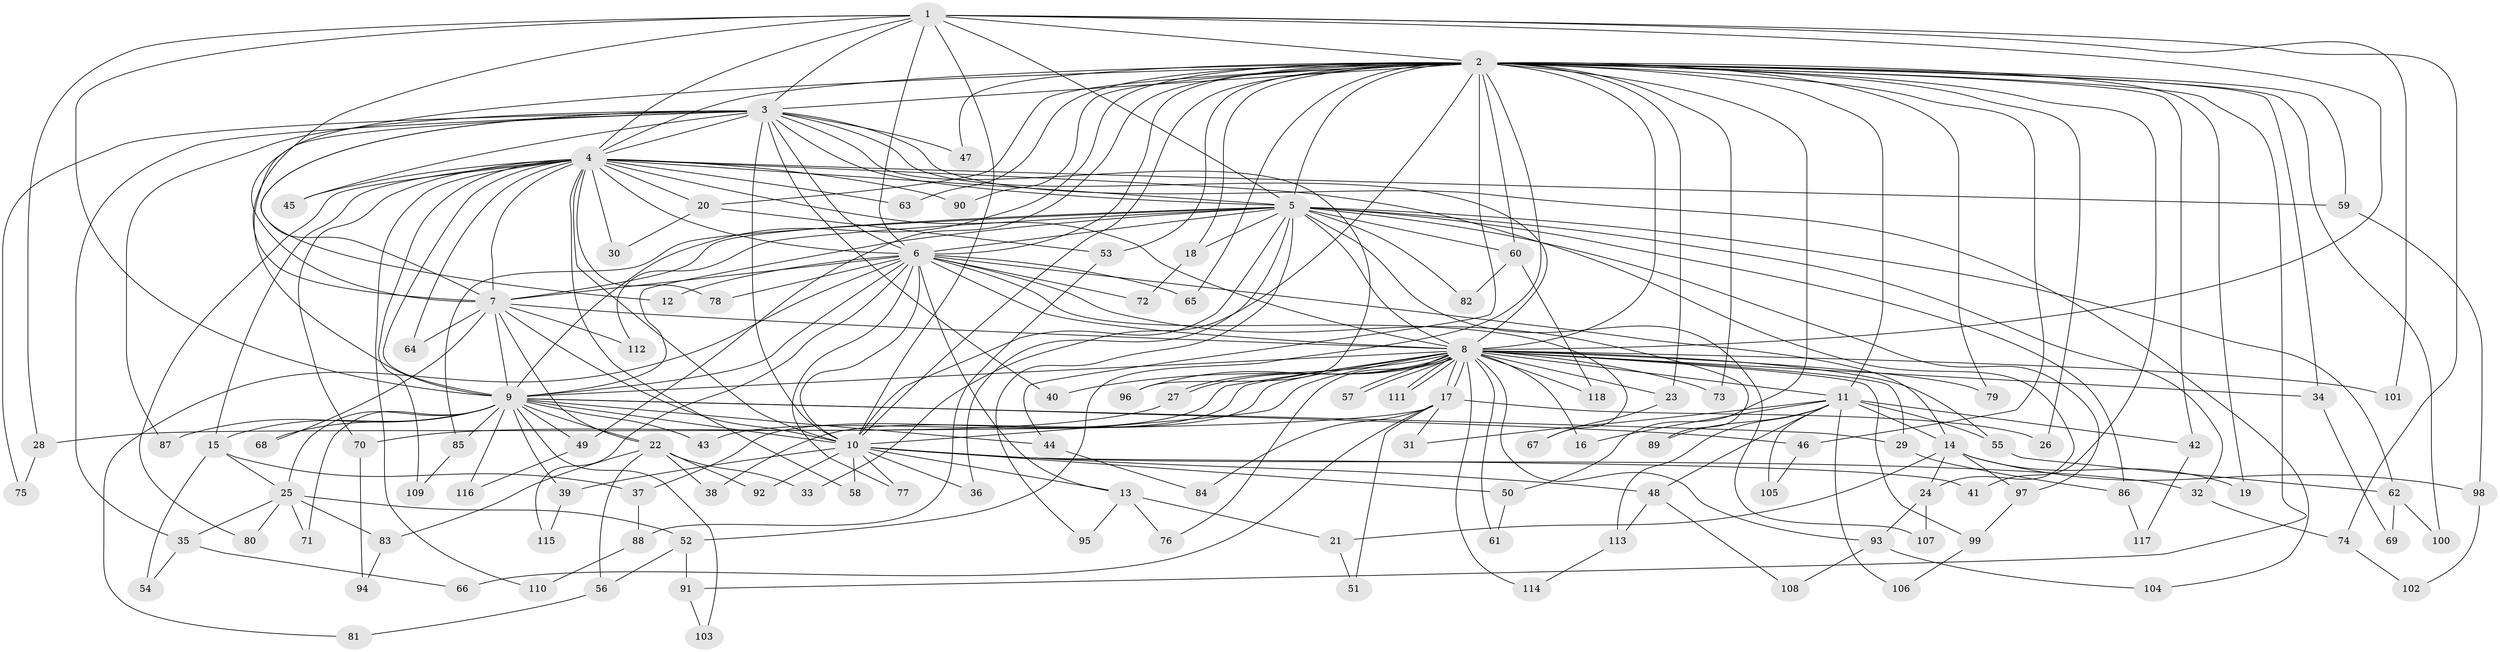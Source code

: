 // coarse degree distribution, {20: 0.021739130434782608, 33: 0.010869565217391304, 15: 0.010869565217391304, 19: 0.021739130434782608, 10: 0.010869565217391304, 42: 0.010869565217391304, 16: 0.010869565217391304, 2: 0.532608695652174, 5: 0.021739130434782608, 8: 0.010869565217391304, 3: 0.21739130434782608, 7: 0.021739130434782608, 4: 0.09782608695652174}
// Generated by graph-tools (version 1.1) at 2025/51/02/27/25 19:51:41]
// undirected, 118 vertices, 261 edges
graph export_dot {
graph [start="1"]
  node [color=gray90,style=filled];
  1;
  2;
  3;
  4;
  5;
  6;
  7;
  8;
  9;
  10;
  11;
  12;
  13;
  14;
  15;
  16;
  17;
  18;
  19;
  20;
  21;
  22;
  23;
  24;
  25;
  26;
  27;
  28;
  29;
  30;
  31;
  32;
  33;
  34;
  35;
  36;
  37;
  38;
  39;
  40;
  41;
  42;
  43;
  44;
  45;
  46;
  47;
  48;
  49;
  50;
  51;
  52;
  53;
  54;
  55;
  56;
  57;
  58;
  59;
  60;
  61;
  62;
  63;
  64;
  65;
  66;
  67;
  68;
  69;
  70;
  71;
  72;
  73;
  74;
  75;
  76;
  77;
  78;
  79;
  80;
  81;
  82;
  83;
  84;
  85;
  86;
  87;
  88;
  89;
  90;
  91;
  92;
  93;
  94;
  95;
  96;
  97;
  98;
  99;
  100;
  101;
  102;
  103;
  104;
  105;
  106;
  107;
  108;
  109;
  110;
  111;
  112;
  113;
  114;
  115;
  116;
  117;
  118;
  1 -- 2;
  1 -- 3;
  1 -- 4;
  1 -- 5;
  1 -- 6;
  1 -- 7;
  1 -- 8;
  1 -- 9;
  1 -- 10;
  1 -- 28;
  1 -- 74;
  1 -- 101;
  2 -- 3;
  2 -- 4;
  2 -- 5;
  2 -- 6;
  2 -- 7;
  2 -- 8;
  2 -- 9;
  2 -- 10;
  2 -- 11;
  2 -- 18;
  2 -- 19;
  2 -- 20;
  2 -- 23;
  2 -- 26;
  2 -- 33;
  2 -- 34;
  2 -- 41;
  2 -- 42;
  2 -- 44;
  2 -- 46;
  2 -- 47;
  2 -- 49;
  2 -- 50;
  2 -- 52;
  2 -- 53;
  2 -- 59;
  2 -- 60;
  2 -- 63;
  2 -- 65;
  2 -- 73;
  2 -- 79;
  2 -- 90;
  2 -- 91;
  2 -- 100;
  3 -- 4;
  3 -- 5;
  3 -- 6;
  3 -- 7;
  3 -- 8;
  3 -- 9;
  3 -- 10;
  3 -- 12;
  3 -- 35;
  3 -- 40;
  3 -- 45;
  3 -- 47;
  3 -- 75;
  3 -- 87;
  3 -- 96;
  3 -- 104;
  4 -- 5;
  4 -- 6;
  4 -- 7;
  4 -- 8;
  4 -- 9;
  4 -- 10;
  4 -- 15;
  4 -- 20;
  4 -- 24;
  4 -- 30;
  4 -- 45;
  4 -- 58;
  4 -- 59;
  4 -- 63;
  4 -- 64;
  4 -- 70;
  4 -- 78;
  4 -- 80;
  4 -- 90;
  4 -- 109;
  4 -- 110;
  5 -- 6;
  5 -- 7;
  5 -- 8;
  5 -- 9;
  5 -- 10;
  5 -- 18;
  5 -- 32;
  5 -- 36;
  5 -- 60;
  5 -- 62;
  5 -- 82;
  5 -- 85;
  5 -- 86;
  5 -- 95;
  5 -- 97;
  5 -- 107;
  5 -- 112;
  6 -- 7;
  6 -- 8;
  6 -- 9;
  6 -- 10;
  6 -- 12;
  6 -- 13;
  6 -- 14;
  6 -- 65;
  6 -- 67;
  6 -- 72;
  6 -- 77;
  6 -- 78;
  6 -- 81;
  6 -- 89;
  6 -- 115;
  7 -- 8;
  7 -- 9;
  7 -- 10;
  7 -- 22;
  7 -- 64;
  7 -- 68;
  7 -- 112;
  8 -- 9;
  8 -- 10;
  8 -- 11;
  8 -- 16;
  8 -- 17;
  8 -- 17;
  8 -- 23;
  8 -- 27;
  8 -- 27;
  8 -- 29;
  8 -- 34;
  8 -- 37;
  8 -- 38;
  8 -- 40;
  8 -- 43;
  8 -- 55;
  8 -- 57;
  8 -- 57;
  8 -- 61;
  8 -- 73;
  8 -- 76;
  8 -- 79;
  8 -- 93;
  8 -- 96;
  8 -- 99;
  8 -- 101;
  8 -- 111;
  8 -- 111;
  8 -- 114;
  8 -- 118;
  9 -- 10;
  9 -- 15;
  9 -- 22;
  9 -- 25;
  9 -- 29;
  9 -- 39;
  9 -- 43;
  9 -- 44;
  9 -- 46;
  9 -- 49;
  9 -- 68;
  9 -- 71;
  9 -- 85;
  9 -- 87;
  9 -- 103;
  9 -- 116;
  10 -- 13;
  10 -- 32;
  10 -- 36;
  10 -- 39;
  10 -- 41;
  10 -- 48;
  10 -- 50;
  10 -- 58;
  10 -- 77;
  10 -- 92;
  11 -- 14;
  11 -- 16;
  11 -- 31;
  11 -- 42;
  11 -- 48;
  11 -- 55;
  11 -- 89;
  11 -- 105;
  11 -- 106;
  11 -- 113;
  13 -- 21;
  13 -- 76;
  13 -- 95;
  14 -- 19;
  14 -- 21;
  14 -- 24;
  14 -- 97;
  14 -- 98;
  15 -- 25;
  15 -- 37;
  15 -- 54;
  17 -- 26;
  17 -- 28;
  17 -- 31;
  17 -- 51;
  17 -- 66;
  17 -- 84;
  18 -- 72;
  20 -- 30;
  20 -- 53;
  21 -- 51;
  22 -- 33;
  22 -- 38;
  22 -- 56;
  22 -- 83;
  22 -- 92;
  23 -- 67;
  24 -- 93;
  24 -- 107;
  25 -- 35;
  25 -- 52;
  25 -- 71;
  25 -- 80;
  25 -- 83;
  27 -- 70;
  28 -- 75;
  29 -- 86;
  32 -- 74;
  34 -- 69;
  35 -- 54;
  35 -- 66;
  37 -- 88;
  39 -- 115;
  42 -- 117;
  44 -- 84;
  46 -- 105;
  48 -- 108;
  48 -- 113;
  49 -- 116;
  50 -- 61;
  52 -- 56;
  52 -- 91;
  53 -- 88;
  55 -- 62;
  56 -- 81;
  59 -- 98;
  60 -- 82;
  60 -- 118;
  62 -- 69;
  62 -- 100;
  70 -- 94;
  74 -- 102;
  83 -- 94;
  85 -- 109;
  86 -- 117;
  88 -- 110;
  91 -- 103;
  93 -- 104;
  93 -- 108;
  97 -- 99;
  98 -- 102;
  99 -- 106;
  113 -- 114;
}
